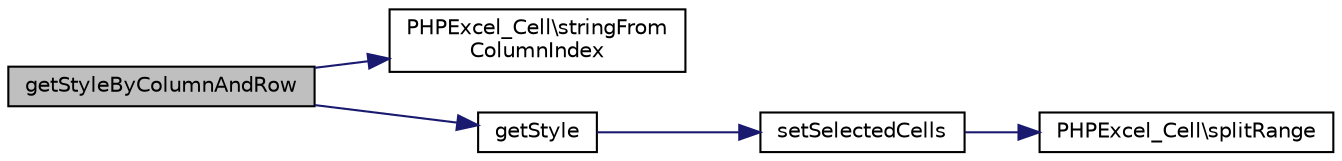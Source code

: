 digraph "getStyleByColumnAndRow"
{
  edge [fontname="Helvetica",fontsize="10",labelfontname="Helvetica",labelfontsize="10"];
  node [fontname="Helvetica",fontsize="10",shape=record];
  rankdir="LR";
  Node427 [label="getStyleByColumnAndRow",height=0.2,width=0.4,color="black", fillcolor="grey75", style="filled", fontcolor="black"];
  Node427 -> Node428 [color="midnightblue",fontsize="10",style="solid",fontname="Helvetica"];
  Node428 [label="PHPExcel_Cell\\stringFrom\lColumnIndex",height=0.2,width=0.4,color="black", fillcolor="white", style="filled",URL="$class_p_h_p_excel___cell.html#ab5501b4cf2f8cd0af389ad4096fb9387"];
  Node427 -> Node429 [color="midnightblue",fontsize="10",style="solid",fontname="Helvetica"];
  Node429 [label="getStyle",height=0.2,width=0.4,color="black", fillcolor="white", style="filled",URL="$class_p_h_p_excel___worksheet.html#a998f2b3b40d8e703c48e56d0893b62fe"];
  Node429 -> Node430 [color="midnightblue",fontsize="10",style="solid",fontname="Helvetica"];
  Node430 [label="setSelectedCells",height=0.2,width=0.4,color="black", fillcolor="white", style="filled",URL="$class_p_h_p_excel___worksheet.html#a7b67ebc034957fdc207aebf2b103f3df"];
  Node430 -> Node431 [color="midnightblue",fontsize="10",style="solid",fontname="Helvetica"];
  Node431 [label="PHPExcel_Cell\\splitRange",height=0.2,width=0.4,color="black", fillcolor="white", style="filled",URL="$class_p_h_p_excel___cell.html#adc7bc94b7768fe290a3653ab6c6a3d8e"];
}
